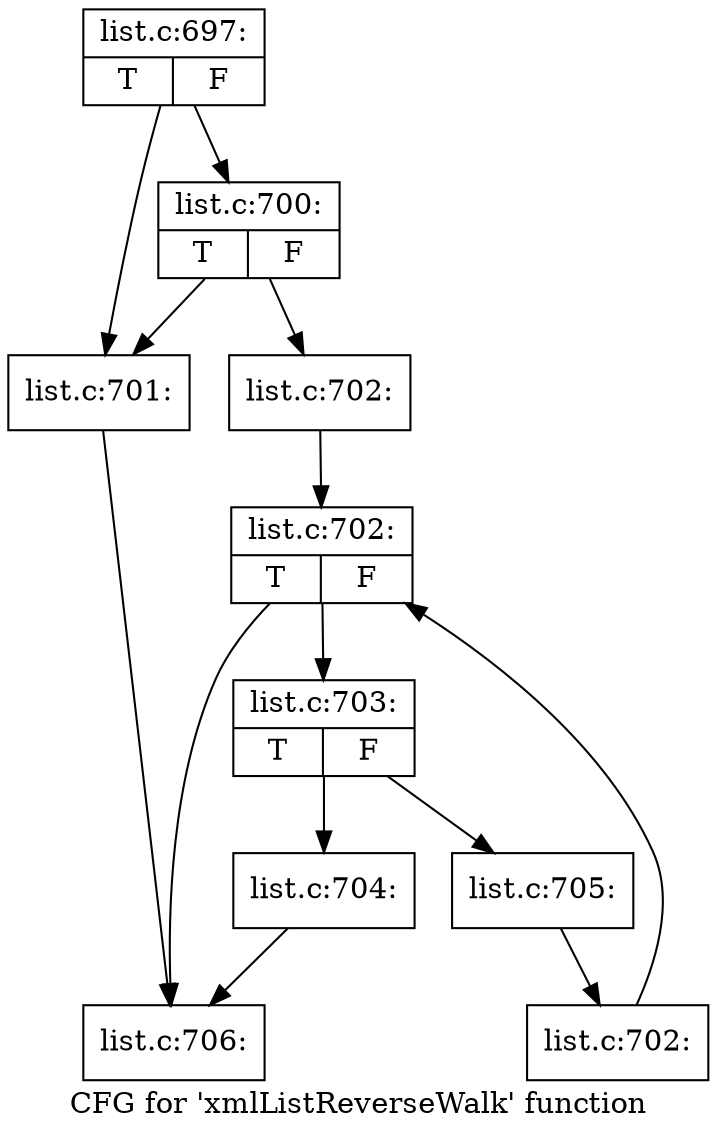 digraph "CFG for 'xmlListReverseWalk' function" {
	label="CFG for 'xmlListReverseWalk' function";

	Node0x5269f60 [shape=record,label="{list.c:697:|{<s0>T|<s1>F}}"];
	Node0x5269f60 -> Node0x526f3e0;
	Node0x5269f60 -> Node0x526f480;
	Node0x526f480 [shape=record,label="{list.c:700:|{<s0>T|<s1>F}}"];
	Node0x526f480 -> Node0x526f3e0;
	Node0x526f480 -> Node0x526f430;
	Node0x526f3e0 [shape=record,label="{list.c:701:}"];
	Node0x526f3e0 -> Node0x526fa20;
	Node0x526f430 [shape=record,label="{list.c:702:}"];
	Node0x526f430 -> Node0x526fe80;
	Node0x526fe80 [shape=record,label="{list.c:702:|{<s0>T|<s1>F}}"];
	Node0x526fe80 -> Node0x5270160;
	Node0x526fe80 -> Node0x526fa20;
	Node0x5270160 [shape=record,label="{list.c:703:|{<s0>T|<s1>F}}"];
	Node0x5270160 -> Node0x5270630;
	Node0x5270160 -> Node0x5270680;
	Node0x5270630 [shape=record,label="{list.c:704:}"];
	Node0x5270630 -> Node0x526fa20;
	Node0x5270680 [shape=record,label="{list.c:705:}"];
	Node0x5270680 -> Node0x52700d0;
	Node0x52700d0 [shape=record,label="{list.c:702:}"];
	Node0x52700d0 -> Node0x526fe80;
	Node0x526fa20 [shape=record,label="{list.c:706:}"];
}
